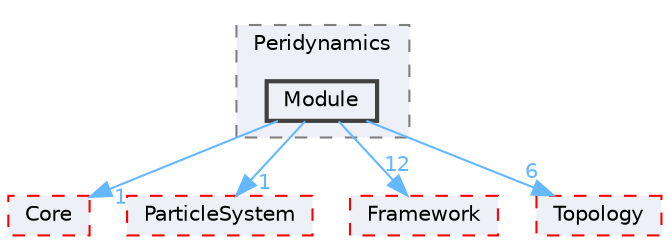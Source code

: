 digraph "E:/Peridyno/peridyno/src/Dynamics/Cuda/Peridynamics/Module"
{
 // LATEX_PDF_SIZE
  bgcolor="transparent";
  edge [fontname=Helvetica,fontsize=10,labelfontname=Helvetica,labelfontsize=10];
  node [fontname=Helvetica,fontsize=10,shape=box,height=0.2,width=0.4];
  compound=true
  subgraph clusterdir_5d01a63832621f707ea04991ac11b7fd {
    graph [ bgcolor="#edf0f7", pencolor="grey50", label="Peridynamics", fontname=Helvetica,fontsize=10 style="filled,dashed", URL="dir_5d01a63832621f707ea04991ac11b7fd.html",tooltip=""]
  dir_f92d949a7cccff88cd1eeb83589f8061 [label="Module", fillcolor="#edf0f7", color="grey25", style="filled,bold", URL="dir_f92d949a7cccff88cd1eeb83589f8061.html",tooltip=""];
  }
  dir_3e9476288c0c22cbcea08ca5b8b8c190 [label="Core", fillcolor="#edf0f7", color="red", style="filled,dashed", URL="dir_3e9476288c0c22cbcea08ca5b8b8c190.html",tooltip=""];
  dir_65fb2e8a253d28dcb68ae0b7ae7bc9d9 [label="ParticleSystem", fillcolor="#edf0f7", color="red", style="filled,dashed", URL="dir_65fb2e8a253d28dcb68ae0b7ae7bc9d9.html",tooltip=""];
  dir_c2c045169feb12a9231cac4869e44751 [label="Framework", fillcolor="#edf0f7", color="red", style="filled,dashed", URL="dir_c2c045169feb12a9231cac4869e44751.html",tooltip=""];
  dir_d79986e58178c8ff2b3bf391fc431f24 [label="Topology", fillcolor="#edf0f7", color="red", style="filled,dashed", URL="dir_d79986e58178c8ff2b3bf391fc431f24.html",tooltip=""];
  dir_f92d949a7cccff88cd1eeb83589f8061->dir_3e9476288c0c22cbcea08ca5b8b8c190 [headlabel="1", labeldistance=1.5 headhref="dir_000040_000012.html" href="dir_000040_000012.html" color="steelblue1" fontcolor="steelblue1"];
  dir_f92d949a7cccff88cd1eeb83589f8061->dir_65fb2e8a253d28dcb68ae0b7ae7bc9d9 [headlabel="1", labeldistance=1.5 headhref="dir_000040_000056.html" href="dir_000040_000056.html" color="steelblue1" fontcolor="steelblue1"];
  dir_f92d949a7cccff88cd1eeb83589f8061->dir_c2c045169feb12a9231cac4869e44751 [headlabel="12", labeldistance=1.5 headhref="dir_000040_000022.html" href="dir_000040_000022.html" color="steelblue1" fontcolor="steelblue1"];
  dir_f92d949a7cccff88cd1eeb83589f8061->dir_d79986e58178c8ff2b3bf391fc431f24 [headlabel="6", labeldistance=1.5 headhref="dir_000040_000074.html" href="dir_000040_000074.html" color="steelblue1" fontcolor="steelblue1"];
}

